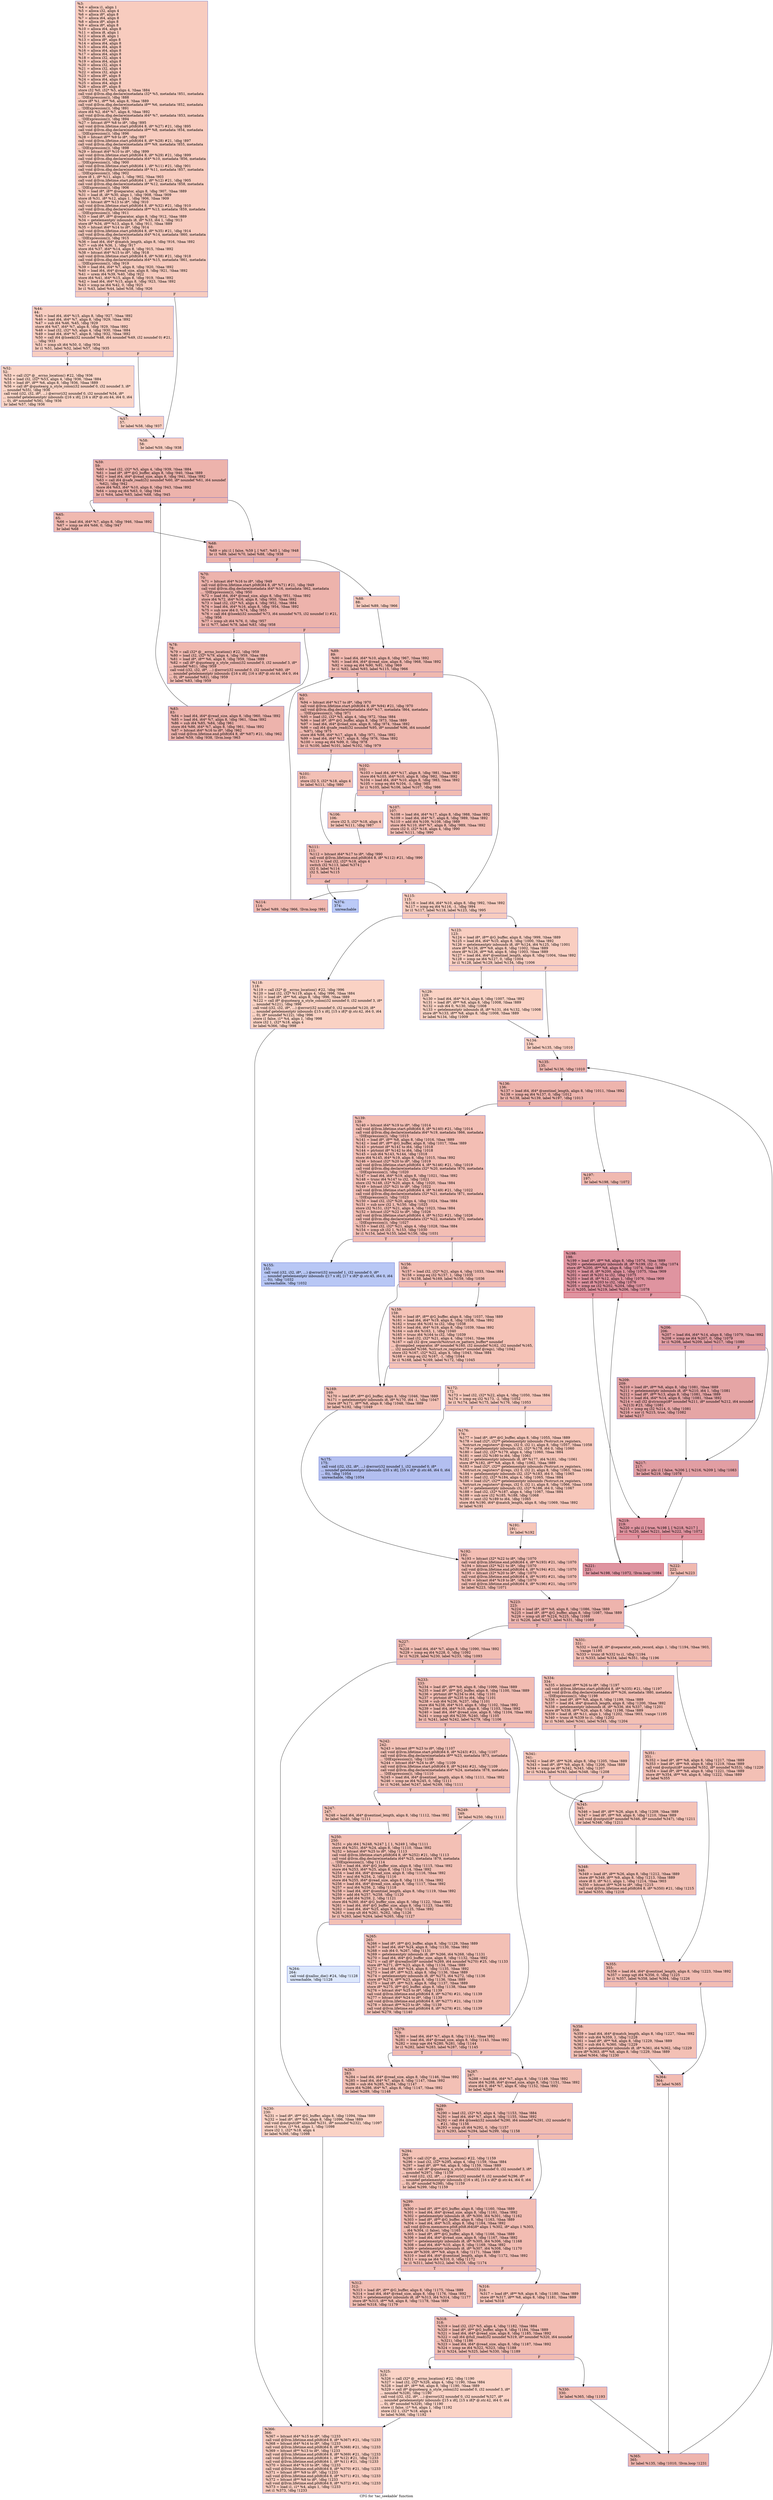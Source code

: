 digraph "CFG for 'tac_seekable' function" {
	label="CFG for 'tac_seekable' function";

	Node0x22d5330 [shape=record,color="#3d50c3ff", style=filled, fillcolor="#f08b6e70",label="{%3:\l  %4 = alloca i1, align 1\l  %5 = alloca i32, align 4\l  %6 = alloca i8*, align 8\l  %7 = alloca i64, align 8\l  %8 = alloca i8*, align 8\l  %9 = alloca i8*, align 8\l  %10 = alloca i64, align 8\l  %11 = alloca i8, align 1\l  %12 = alloca i8, align 1\l  %13 = alloca i8*, align 8\l  %14 = alloca i64, align 8\l  %15 = alloca i64, align 8\l  %16 = alloca i64, align 8\l  %17 = alloca i64, align 8\l  %18 = alloca i32, align 4\l  %19 = alloca i64, align 8\l  %20 = alloca i32, align 4\l  %21 = alloca i32, align 4\l  %22 = alloca i32, align 4\l  %23 = alloca i8*, align 8\l  %24 = alloca i64, align 8\l  %25 = alloca i64, align 8\l  %26 = alloca i8*, align 8\l  store i32 %0, i32* %5, align 4, !tbaa !884\l  call void @llvm.dbg.declare(metadata i32* %5, metadata !851, metadata\l... !DIExpression()), !dbg !888\l  store i8* %1, i8** %6, align 8, !tbaa !889\l  call void @llvm.dbg.declare(metadata i8** %6, metadata !852, metadata\l... !DIExpression()), !dbg !891\l  store i64 %2, i64* %7, align 8, !tbaa !892\l  call void @llvm.dbg.declare(metadata i64* %7, metadata !853, metadata\l... !DIExpression()), !dbg !894\l  %27 = bitcast i8** %8 to i8*, !dbg !895\l  call void @llvm.lifetime.start.p0i8(i64 8, i8* %27) #21, !dbg !895\l  call void @llvm.dbg.declare(metadata i8** %8, metadata !854, metadata\l... !DIExpression()), !dbg !896\l  %28 = bitcast i8** %9 to i8*, !dbg !897\l  call void @llvm.lifetime.start.p0i8(i64 8, i8* %28) #21, !dbg !897\l  call void @llvm.dbg.declare(metadata i8** %9, metadata !855, metadata\l... !DIExpression()), !dbg !898\l  %29 = bitcast i64* %10 to i8*, !dbg !899\l  call void @llvm.lifetime.start.p0i8(i64 8, i8* %29) #21, !dbg !899\l  call void @llvm.dbg.declare(metadata i64* %10, metadata !856, metadata\l... !DIExpression()), !dbg !900\l  call void @llvm.lifetime.start.p0i8(i64 1, i8* %11) #21, !dbg !901\l  call void @llvm.dbg.declare(metadata i8* %11, metadata !857, metadata\l... !DIExpression()), !dbg !902\l  store i8 1, i8* %11, align 1, !dbg !902, !tbaa !903\l  call void @llvm.lifetime.start.p0i8(i64 1, i8* %12) #21, !dbg !905\l  call void @llvm.dbg.declare(metadata i8* %12, metadata !858, metadata\l... !DIExpression()), !dbg !906\l  %30 = load i8*, i8** @separator, align 8, !dbg !907, !tbaa !889\l  %31 = load i8, i8* %30, align 1, !dbg !908, !tbaa !909\l  store i8 %31, i8* %12, align 1, !dbg !906, !tbaa !909\l  %32 = bitcast i8** %13 to i8*, !dbg !910\l  call void @llvm.lifetime.start.p0i8(i64 8, i8* %32) #21, !dbg !910\l  call void @llvm.dbg.declare(metadata i8** %13, metadata !859, metadata\l... !DIExpression()), !dbg !911\l  %33 = load i8*, i8** @separator, align 8, !dbg !912, !tbaa !889\l  %34 = getelementptr inbounds i8, i8* %33, i64 1, !dbg !913\l  store i8* %34, i8** %13, align 8, !dbg !911, !tbaa !889\l  %35 = bitcast i64* %14 to i8*, !dbg !914\l  call void @llvm.lifetime.start.p0i8(i64 8, i8* %35) #21, !dbg !914\l  call void @llvm.dbg.declare(metadata i64* %14, metadata !860, metadata\l... !DIExpression()), !dbg !915\l  %36 = load i64, i64* @match_length, align 8, !dbg !916, !tbaa !892\l  %37 = sub i64 %36, 1, !dbg !917\l  store i64 %37, i64* %14, align 8, !dbg !915, !tbaa !892\l  %38 = bitcast i64* %15 to i8*, !dbg !918\l  call void @llvm.lifetime.start.p0i8(i64 8, i8* %38) #21, !dbg !918\l  call void @llvm.dbg.declare(metadata i64* %15, metadata !861, metadata\l... !DIExpression()), !dbg !919\l  %39 = load i64, i64* %7, align 8, !dbg !920, !tbaa !892\l  %40 = load i64, i64* @read_size, align 8, !dbg !921, !tbaa !892\l  %41 = urem i64 %39, %40, !dbg !922\l  store i64 %41, i64* %15, align 8, !dbg !919, !tbaa !892\l  %42 = load i64, i64* %15, align 8, !dbg !923, !tbaa !892\l  %43 = icmp ne i64 %42, 0, !dbg !925\l  br i1 %43, label %44, label %58, !dbg !926\l|{<s0>T|<s1>F}}"];
	Node0x22d5330:s0 -> Node0x22d8160;
	Node0x22d5330:s1 -> Node0x22d8250;
	Node0x22d8160 [shape=record,color="#3d50c3ff", style=filled, fillcolor="#f2907270",label="{%44:\l44:                                               \l  %45 = load i64, i64* %15, align 8, !dbg !927, !tbaa !892\l  %46 = load i64, i64* %7, align 8, !dbg !929, !tbaa !892\l  %47 = sub i64 %46, %45, !dbg !929\l  store i64 %47, i64* %7, align 8, !dbg !929, !tbaa !892\l  %48 = load i32, i32* %5, align 4, !dbg !930, !tbaa !884\l  %49 = load i64, i64* %7, align 8, !dbg !932, !tbaa !892\l  %50 = call i64 @lseek(i32 noundef %48, i64 noundef %49, i32 noundef 0) #21,\l... !dbg !933\l  %51 = icmp slt i64 %50, 0, !dbg !934\l  br i1 %51, label %52, label %57, !dbg !935\l|{<s0>T|<s1>F}}"];
	Node0x22d8160:s0 -> Node0x22d81b0;
	Node0x22d8160:s1 -> Node0x22d8200;
	Node0x22d81b0 [shape=record,color="#3d50c3ff", style=filled, fillcolor="#f5a08170",label="{%52:\l52:                                               \l  %53 = call i32* @__errno_location() #22, !dbg !936\l  %54 = load i32, i32* %53, align 4, !dbg !936, !tbaa !884\l  %55 = load i8*, i8** %6, align 8, !dbg !936, !tbaa !889\l  %56 = call i8* @quotearg_n_style_colon(i32 noundef 0, i32 noundef 3, i8*\l... noundef %55), !dbg !936\l  call void (i32, i32, i8*, ...) @error(i32 noundef 0, i32 noundef %54, i8*\l... noundef getelementptr inbounds ([16 x i8], [16 x i8]* @.str.44, i64 0, i64\l... 0), i8* noundef %56), !dbg !936\l  br label %57, !dbg !936\l}"];
	Node0x22d81b0 -> Node0x22d8200;
	Node0x22d8200 [shape=record,color="#3d50c3ff", style=filled, fillcolor="#f2907270",label="{%57:\l57:                                               \l  br label %58, !dbg !937\l}"];
	Node0x22d8200 -> Node0x22d8250;
	Node0x22d8250 [shape=record,color="#3d50c3ff", style=filled, fillcolor="#f08b6e70",label="{%58:\l58:                                               \l  br label %59, !dbg !938\l}"];
	Node0x22d8250 -> Node0x22d82a0;
	Node0x22d82a0 [shape=record,color="#3d50c3ff", style=filled, fillcolor="#d6524470",label="{%59:\l59:                                               \l  %60 = load i32, i32* %5, align 4, !dbg !939, !tbaa !884\l  %61 = load i8*, i8** @G_buffer, align 8, !dbg !940, !tbaa !889\l  %62 = load i64, i64* @read_size, align 8, !dbg !941, !tbaa !892\l  %63 = call i64 @safe_read(i32 noundef %60, i8* noundef %61, i64 noundef\l... %62), !dbg !942\l  store i64 %63, i64* %10, align 8, !dbg !943, !tbaa !892\l  %64 = icmp eq i64 %63, 0, !dbg !944\l  br i1 %64, label %65, label %68, !dbg !945\l|{<s0>T|<s1>F}}"];
	Node0x22d82a0:s0 -> Node0x22d82f0;
	Node0x22d82a0:s1 -> Node0x22d8340;
	Node0x22d82f0 [shape=record,color="#3d50c3ff", style=filled, fillcolor="#de614d70",label="{%65:\l65:                                               \l  %66 = load i64, i64* %7, align 8, !dbg !946, !tbaa !892\l  %67 = icmp ne i64 %66, 0, !dbg !947\l  br label %68\l}"];
	Node0x22d82f0 -> Node0x22d8340;
	Node0x22d8340 [shape=record,color="#3d50c3ff", style=filled, fillcolor="#d6524470",label="{%68:\l68:                                               \l  %69 = phi i1 [ false, %59 ], [ %67, %65 ], !dbg !948\l  br i1 %69, label %70, label %88, !dbg !938\l|{<s0>T|<s1>F}}"];
	Node0x22d8340:s0 -> Node0x22d8390;
	Node0x22d8340:s1 -> Node0x22d8480;
	Node0x22d8390 [shape=record,color="#3d50c3ff", style=filled, fillcolor="#d6524470",label="{%70:\l70:                                               \l  %71 = bitcast i64* %16 to i8*, !dbg !949\l  call void @llvm.lifetime.start.p0i8(i64 8, i8* %71) #21, !dbg !949\l  call void @llvm.dbg.declare(metadata i64* %16, metadata !862, metadata\l... !DIExpression()), !dbg !950\l  %72 = load i64, i64* @read_size, align 8, !dbg !951, !tbaa !892\l  store i64 %72, i64* %16, align 8, !dbg !950, !tbaa !892\l  %73 = load i32, i32* %5, align 4, !dbg !952, !tbaa !884\l  %74 = load i64, i64* %16, align 8, !dbg !954, !tbaa !892\l  %75 = sub nsw i64 0, %74, !dbg !955\l  %76 = call i64 @lseek(i32 noundef %73, i64 noundef %75, i32 noundef 1) #21,\l... !dbg !956\l  %77 = icmp slt i64 %76, 0, !dbg !957\l  br i1 %77, label %78, label %83, !dbg !958\l|{<s0>T|<s1>F}}"];
	Node0x22d8390:s0 -> Node0x22d83e0;
	Node0x22d8390:s1 -> Node0x22d8430;
	Node0x22d83e0 [shape=record,color="#3d50c3ff", style=filled, fillcolor="#de614d70",label="{%78:\l78:                                               \l  %79 = call i32* @__errno_location() #22, !dbg !959\l  %80 = load i32, i32* %79, align 4, !dbg !959, !tbaa !884\l  %81 = load i8*, i8** %6, align 8, !dbg !959, !tbaa !889\l  %82 = call i8* @quotearg_n_style_colon(i32 noundef 0, i32 noundef 3, i8*\l... noundef %81), !dbg !959\l  call void (i32, i32, i8*, ...) @error(i32 noundef 0, i32 noundef %80, i8*\l... noundef getelementptr inbounds ([16 x i8], [16 x i8]* @.str.44, i64 0, i64\l... 0), i8* noundef %82), !dbg !959\l  br label %83, !dbg !959\l}"];
	Node0x22d83e0 -> Node0x22d8430;
	Node0x22d8430 [shape=record,color="#3d50c3ff", style=filled, fillcolor="#d6524470",label="{%83:\l83:                                               \l  %84 = load i64, i64* @read_size, align 8, !dbg !960, !tbaa !892\l  %85 = load i64, i64* %7, align 8, !dbg !961, !tbaa !892\l  %86 = sub i64 %85, %84, !dbg !961\l  store i64 %86, i64* %7, align 8, !dbg !961, !tbaa !892\l  %87 = bitcast i64* %16 to i8*, !dbg !962\l  call void @llvm.lifetime.end.p0i8(i64 8, i8* %87) #21, !dbg !962\l  br label %59, !dbg !938, !llvm.loop !963\l}"];
	Node0x22d8430 -> Node0x22d82a0;
	Node0x22d8480 [shape=record,color="#3d50c3ff", style=filled, fillcolor="#f08b6e70",label="{%88:\l88:                                               \l  br label %89, !dbg !966\l}"];
	Node0x22d8480 -> Node0x22d84d0;
	Node0x22d84d0 [shape=record,color="#3d50c3ff", style=filled, fillcolor="#dc5d4a70",label="{%89:\l89:                                               \l  %90 = load i64, i64* %10, align 8, !dbg !967, !tbaa !892\l  %91 = load i64, i64* @read_size, align 8, !dbg !968, !tbaa !892\l  %92 = icmp eq i64 %90, %91, !dbg !969\l  br i1 %92, label %93, label %115, !dbg !966\l|{<s0>T|<s1>F}}"];
	Node0x22d84d0:s0 -> Node0x22d8520;
	Node0x22d84d0:s1 -> Node0x22d8750;
	Node0x22d8520 [shape=record,color="#3d50c3ff", style=filled, fillcolor="#dc5d4a70",label="{%93:\l93:                                               \l  %94 = bitcast i64* %17 to i8*, !dbg !970\l  call void @llvm.lifetime.start.p0i8(i64 8, i8* %94) #21, !dbg !970\l  call void @llvm.dbg.declare(metadata i64* %17, metadata !864, metadata\l... !DIExpression()), !dbg !971\l  %95 = load i32, i32* %5, align 4, !dbg !972, !tbaa !884\l  %96 = load i8*, i8** @G_buffer, align 8, !dbg !973, !tbaa !889\l  %97 = load i64, i64* @read_size, align 8, !dbg !974, !tbaa !892\l  %98 = call i64 @safe_read(i32 noundef %95, i8* noundef %96, i64 noundef\l... %97), !dbg !975\l  store i64 %98, i64* %17, align 8, !dbg !971, !tbaa !892\l  %99 = load i64, i64* %17, align 8, !dbg !976, !tbaa !892\l  %100 = icmp eq i64 %99, 0, !dbg !978\l  br i1 %100, label %101, label %102, !dbg !979\l|{<s0>T|<s1>F}}"];
	Node0x22d8520:s0 -> Node0x22d8570;
	Node0x22d8520:s1 -> Node0x22d85c0;
	Node0x22d8570 [shape=record,color="#3d50c3ff", style=filled, fillcolor="#e5705870",label="{%101:\l101:                                              \l  store i32 5, i32* %18, align 4\l  br label %111, !dbg !980\l}"];
	Node0x22d8570 -> Node0x22d86b0;
	Node0x22d85c0 [shape=record,color="#3d50c3ff", style=filled, fillcolor="#e1675170",label="{%102:\l102:                                              \l  %103 = load i64, i64* %17, align 8, !dbg !981, !tbaa !892\l  store i64 %103, i64* %10, align 8, !dbg !982, !tbaa !892\l  %104 = load i64, i64* %10, align 8, !dbg !983, !tbaa !892\l  %105 = icmp eq i64 %104, -1, !dbg !985\l  br i1 %105, label %106, label %107, !dbg !986\l|{<s0>T|<s1>F}}"];
	Node0x22d85c0:s0 -> Node0x22d8610;
	Node0x22d85c0:s1 -> Node0x22d8660;
	Node0x22d8610 [shape=record,color="#3d50c3ff", style=filled, fillcolor="#e8765c70",label="{%106:\l106:                                              \l  store i32 5, i32* %18, align 4\l  br label %111, !dbg !987\l}"];
	Node0x22d8610 -> Node0x22d86b0;
	Node0x22d8660 [shape=record,color="#3d50c3ff", style=filled, fillcolor="#e36c5570",label="{%107:\l107:                                              \l  %108 = load i64, i64* %17, align 8, !dbg !988, !tbaa !892\l  %109 = load i64, i64* %7, align 8, !dbg !989, !tbaa !892\l  %110 = add i64 %109, %108, !dbg !989\l  store i64 %110, i64* %7, align 8, !dbg !989, !tbaa !892\l  store i32 0, i32* %18, align 4, !dbg !990\l  br label %111, !dbg !990\l}"];
	Node0x22d8660 -> Node0x22d86b0;
	Node0x22d86b0 [shape=record,color="#3d50c3ff", style=filled, fillcolor="#dc5d4a70",label="{%111:\l111:                                              \l  %112 = bitcast i64* %17 to i8*, !dbg !990\l  call void @llvm.lifetime.end.p0i8(i64 8, i8* %112) #21, !dbg !990\l  %113 = load i32, i32* %18, align 4\l  switch i32 %113, label %374 [\l    i32 0, label %114\l    i32 5, label %115\l  ]\l|{<s0>def|<s1>0|<s2>5}}"];
	Node0x22d86b0:s0 -> Node0x22d9920;
	Node0x22d86b0:s1 -> Node0x22d8700;
	Node0x22d86b0:s2 -> Node0x22d8750;
	Node0x22d8700 [shape=record,color="#3d50c3ff", style=filled, fillcolor="#dc5d4a70",label="{%114:\l114:                                              \l  br label %89, !dbg !966, !llvm.loop !991\l}"];
	Node0x22d8700 -> Node0x22d84d0;
	Node0x22d8750 [shape=record,color="#3d50c3ff", style=filled, fillcolor="#f08b6e70",label="{%115:\l115:                                              \l  %116 = load i64, i64* %10, align 8, !dbg !992, !tbaa !892\l  %117 = icmp eq i64 %116, -1, !dbg !994\l  br i1 %117, label %118, label %123, !dbg !995\l|{<s0>T|<s1>F}}"];
	Node0x22d8750:s0 -> Node0x22d87a0;
	Node0x22d8750:s1 -> Node0x22d87f0;
	Node0x22d87a0 [shape=record,color="#3d50c3ff", style=filled, fillcolor="#f4987a70",label="{%118:\l118:                                              \l  %119 = call i32* @__errno_location() #22, !dbg !996\l  %120 = load i32, i32* %119, align 4, !dbg !996, !tbaa !884\l  %121 = load i8*, i8** %6, align 8, !dbg !996, !tbaa !889\l  %122 = call i8* @quotearg_n_style_colon(i32 noundef 0, i32 noundef 3, i8*\l... noundef %121), !dbg !996\l  call void (i32, i32, i8*, ...) @error(i32 noundef 0, i32 noundef %120, i8*\l... noundef getelementptr inbounds ([15 x i8], [15 x i8]* @.str.42, i64 0, i64\l... 0), i8* noundef %122), !dbg !996\l  store i1 false, i1* %4, align 1, !dbg !998\l  store i32 1, i32* %18, align 4\l  br label %366, !dbg !998\l}"];
	Node0x22d87a0 -> Node0x22d98d0;
	Node0x22d87f0 [shape=record,color="#3d50c3ff", style=filled, fillcolor="#f2907270",label="{%123:\l123:                                              \l  %124 = load i8*, i8** @G_buffer, align 8, !dbg !999, !tbaa !889\l  %125 = load i64, i64* %10, align 8, !dbg !1000, !tbaa !892\l  %126 = getelementptr inbounds i8, i8* %124, i64 %125, !dbg !1001\l  store i8* %126, i8** %9, align 8, !dbg !1002, !tbaa !889\l  store i8* %126, i8** %8, align 8, !dbg !1003, !tbaa !889\l  %127 = load i64, i64* @sentinel_length, align 8, !dbg !1004, !tbaa !892\l  %128 = icmp ne i64 %127, 0, !dbg !1004\l  br i1 %128, label %129, label %134, !dbg !1006\l|{<s0>T|<s1>F}}"];
	Node0x22d87f0:s0 -> Node0x22d8840;
	Node0x22d87f0:s1 -> Node0x22d8890;
	Node0x22d8840 [shape=record,color="#3d50c3ff", style=filled, fillcolor="#f4987a70",label="{%129:\l129:                                              \l  %130 = load i64, i64* %14, align 8, !dbg !1007, !tbaa !892\l  %131 = load i8*, i8** %8, align 8, !dbg !1008, !tbaa !889\l  %132 = sub i64 0, %130, !dbg !1008\l  %133 = getelementptr inbounds i8, i8* %131, i64 %132, !dbg !1008\l  store i8* %133, i8** %8, align 8, !dbg !1008, !tbaa !889\l  br label %134, !dbg !1009\l}"];
	Node0x22d8840 -> Node0x22d8890;
	Node0x22d8890 [shape=record,color="#3d50c3ff", style=filled, fillcolor="#f2907270",label="{%134:\l134:                                              \l  br label %135, !dbg !1010\l}"];
	Node0x22d8890 -> Node0x22d88e0;
	Node0x22d88e0 [shape=record,color="#3d50c3ff", style=filled, fillcolor="#d8564670",label="{%135:\l135:                                              \l  br label %136, !dbg !1010\l}"];
	Node0x22d88e0 -> Node0x22d8930;
	Node0x22d8930 [shape=record,color="#3d50c3ff", style=filled, fillcolor="#d8564670",label="{%136:\l136:                                              \l  %137 = load i64, i64* @sentinel_length, align 8, !dbg !1011, !tbaa !892\l  %138 = icmp eq i64 %137, 0, !dbg !1012\l  br i1 %138, label %139, label %197, !dbg !1013\l|{<s0>T|<s1>F}}"];
	Node0x22d8930:s0 -> Node0x22d8980;
	Node0x22d8930:s1 -> Node0x22d8ca0;
	Node0x22d8980 [shape=record,color="#3d50c3ff", style=filled, fillcolor="#e36c5570",label="{%139:\l139:                                              \l  %140 = bitcast i64* %19 to i8*, !dbg !1014\l  call void @llvm.lifetime.start.p0i8(i64 8, i8* %140) #21, !dbg !1014\l  call void @llvm.dbg.declare(metadata i64* %19, metadata !866, metadata\l... !DIExpression()), !dbg !1015\l  %141 = load i8*, i8** %8, align 8, !dbg !1016, !tbaa !889\l  %142 = load i8*, i8** @G_buffer, align 8, !dbg !1017, !tbaa !889\l  %143 = ptrtoint i8* %141 to i64, !dbg !1018\l  %144 = ptrtoint i8* %142 to i64, !dbg !1018\l  %145 = sub i64 %143, %144, !dbg !1018\l  store i64 %145, i64* %19, align 8, !dbg !1015, !tbaa !892\l  %146 = bitcast i32* %20 to i8*, !dbg !1019\l  call void @llvm.lifetime.start.p0i8(i64 4, i8* %146) #21, !dbg !1019\l  call void @llvm.dbg.declare(metadata i32* %20, metadata !870, metadata\l... !DIExpression()), !dbg !1020\l  %147 = load i64, i64* %19, align 8, !dbg !1021, !tbaa !892\l  %148 = trunc i64 %147 to i32, !dbg !1021\l  store i32 %148, i32* %20, align 4, !dbg !1020, !tbaa !884\l  %149 = bitcast i32* %21 to i8*, !dbg !1022\l  call void @llvm.lifetime.start.p0i8(i64 4, i8* %149) #21, !dbg !1022\l  call void @llvm.dbg.declare(metadata i32* %21, metadata !871, metadata\l... !DIExpression()), !dbg !1023\l  %150 = load i32, i32* %20, align 4, !dbg !1024, !tbaa !884\l  %151 = sub nsw i32 1, %150, !dbg !1025\l  store i32 %151, i32* %21, align 4, !dbg !1023, !tbaa !884\l  %152 = bitcast i32* %22 to i8*, !dbg !1026\l  call void @llvm.lifetime.start.p0i8(i64 4, i8* %152) #21, !dbg !1026\l  call void @llvm.dbg.declare(metadata i32* %22, metadata !872, metadata\l... !DIExpression()), !dbg !1027\l  %153 = load i32, i32* %21, align 4, !dbg !1028, !tbaa !884\l  %154 = icmp slt i32 1, %153, !dbg !1030\l  br i1 %154, label %155, label %156, !dbg !1031\l|{<s0>T|<s1>F}}"];
	Node0x22d8980:s0 -> Node0x22d89d0;
	Node0x22d8980:s1 -> Node0x22d8a20;
	Node0x22d89d0 [shape=record,color="#3d50c3ff", style=filled, fillcolor="#5f7fe870",label="{%155:\l155:                                              \l  call void (i32, i32, i8*, ...) @error(i32 noundef 1, i32 noundef 0, i8*\l... noundef getelementptr inbounds ([17 x i8], [17 x i8]* @.str.45, i64 0, i64\l... 0)), !dbg !1032\l  unreachable, !dbg !1032\l}"];
	Node0x22d8a20 [shape=record,color="#3d50c3ff", style=filled, fillcolor="#e36c5570",label="{%156:\l156:                                              \l  %157 = load i32, i32* %21, align 4, !dbg !1033, !tbaa !884\l  %158 = icmp eq i32 %157, 1, !dbg !1035\l  br i1 %158, label %169, label %159, !dbg !1036\l|{<s0>T|<s1>F}}"];
	Node0x22d8a20:s0 -> Node0x22d8ac0;
	Node0x22d8a20:s1 -> Node0x22d8a70;
	Node0x22d8a70 [shape=record,color="#3d50c3ff", style=filled, fillcolor="#e8765c70",label="{%159:\l159:                                              \l  %160 = load i8*, i8** @G_buffer, align 8, !dbg !1037, !tbaa !889\l  %161 = load i64, i64* %19, align 8, !dbg !1038, !tbaa !892\l  %162 = trunc i64 %161 to i32, !dbg !1038\l  %163 = load i64, i64* %19, align 8, !dbg !1039, !tbaa !892\l  %164 = sub i64 %163, 1, !dbg !1040\l  %165 = trunc i64 %164 to i32, !dbg !1039\l  %166 = load i32, i32* %21, align 4, !dbg !1041, !tbaa !884\l  %167 = call i32 @re_search(%struct.re_pattern_buffer* noundef\l... @compiled_separator, i8* noundef %160, i32 noundef %162, i32 noundef %165,\l... i32 noundef %166, %struct.re_registers* noundef @regs), !dbg !1042\l  store i32 %167, i32* %22, align 4, !dbg !1043, !tbaa !884\l  %168 = icmp eq i32 %167, -1, !dbg !1044\l  br i1 %168, label %169, label %172, !dbg !1045\l|{<s0>T|<s1>F}}"];
	Node0x22d8a70:s0 -> Node0x22d8ac0;
	Node0x22d8a70:s1 -> Node0x22d8b10;
	Node0x22d8ac0 [shape=record,color="#3d50c3ff", style=filled, fillcolor="#e5705870",label="{%169:\l169:                                              \l  %170 = load i8*, i8** @G_buffer, align 8, !dbg !1046, !tbaa !889\l  %171 = getelementptr inbounds i8, i8* %170, i64 -1, !dbg !1047\l  store i8* %171, i8** %8, align 8, !dbg !1048, !tbaa !889\l  br label %192, !dbg !1049\l}"];
	Node0x22d8ac0 -> Node0x22d8c50;
	Node0x22d8b10 [shape=record,color="#3d50c3ff", style=filled, fillcolor="#ec7f6370",label="{%172:\l172:                                              \l  %173 = load i32, i32* %22, align 4, !dbg !1050, !tbaa !884\l  %174 = icmp eq i32 %173, -2, !dbg !1052\l  br i1 %174, label %175, label %176, !dbg !1053\l|{<s0>T|<s1>F}}"];
	Node0x22d8b10:s0 -> Node0x22d8b60;
	Node0x22d8b10:s1 -> Node0x22d8bb0;
	Node0x22d8b60 [shape=record,color="#3d50c3ff", style=filled, fillcolor="#536edd70",label="{%175:\l175:                                              \l  call void (i32, i32, i8*, ...) @error(i32 noundef 1, i32 noundef 0, i8*\l... noundef getelementptr inbounds ([35 x i8], [35 x i8]* @.str.46, i64 0, i64\l... 0)), !dbg !1054\l  unreachable, !dbg !1054\l}"];
	Node0x22d8bb0 [shape=record,color="#3d50c3ff", style=filled, fillcolor="#ec7f6370",label="{%176:\l176:                                              \l  %177 = load i8*, i8** @G_buffer, align 8, !dbg !1055, !tbaa !889\l  %178 = load i32*, i32** getelementptr inbounds (%struct.re_registers,\l... %struct.re_registers* @regs, i32 0, i32 1), align 8, !dbg !1057, !tbaa !1058\l  %179 = getelementptr inbounds i32, i32* %178, i64 0, !dbg !1060\l  %180 = load i32, i32* %179, align 4, !dbg !1060, !tbaa !884\l  %181 = sext i32 %180 to i64, !dbg !1061\l  %182 = getelementptr inbounds i8, i8* %177, i64 %181, !dbg !1061\l  store i8* %182, i8** %8, align 8, !dbg !1062, !tbaa !889\l  %183 = load i32*, i32** getelementptr inbounds (%struct.re_registers,\l... %struct.re_registers* @regs, i32 0, i32 2), align 8, !dbg !1063, !tbaa !1064\l  %184 = getelementptr inbounds i32, i32* %183, i64 0, !dbg !1065\l  %185 = load i32, i32* %184, align 4, !dbg !1065, !tbaa !884\l  %186 = load i32*, i32** getelementptr inbounds (%struct.re_registers,\l... %struct.re_registers* @regs, i32 0, i32 1), align 8, !dbg !1066, !tbaa !1058\l  %187 = getelementptr inbounds i32, i32* %186, i64 0, !dbg !1067\l  %188 = load i32, i32* %187, align 4, !dbg !1067, !tbaa !884\l  %189 = sub nsw i32 %185, %188, !dbg !1068\l  %190 = sext i32 %189 to i64, !dbg !1065\l  store i64 %190, i64* @match_length, align 8, !dbg !1069, !tbaa !892\l  br label %191\l}"];
	Node0x22d8bb0 -> Node0x22d8c00;
	Node0x22d8c00 [shape=record,color="#3d50c3ff", style=filled, fillcolor="#ec7f6370",label="{%191:\l191:                                              \l  br label %192\l}"];
	Node0x22d8c00 -> Node0x22d8c50;
	Node0x22d8c50 [shape=record,color="#3d50c3ff", style=filled, fillcolor="#e36c5570",label="{%192:\l192:                                              \l  %193 = bitcast i32* %22 to i8*, !dbg !1070\l  call void @llvm.lifetime.end.p0i8(i64 4, i8* %193) #21, !dbg !1070\l  %194 = bitcast i32* %21 to i8*, !dbg !1070\l  call void @llvm.lifetime.end.p0i8(i64 4, i8* %194) #21, !dbg !1070\l  %195 = bitcast i32* %20 to i8*, !dbg !1070\l  call void @llvm.lifetime.end.p0i8(i64 4, i8* %195) #21, !dbg !1070\l  %196 = bitcast i64* %19 to i8*, !dbg !1070\l  call void @llvm.lifetime.end.p0i8(i64 8, i8* %196) #21, !dbg !1070\l  br label %223, !dbg !1071\l}"];
	Node0x22d8c50 -> Node0x22d8f20;
	Node0x22d8ca0 [shape=record,color="#3d50c3ff", style=filled, fillcolor="#de614d70",label="{%197:\l197:                                              \l  br label %198, !dbg !1072\l}"];
	Node0x22d8ca0 -> Node0x22d8cf0;
	Node0x22d8cf0 [shape=record,color="#b70d28ff", style=filled, fillcolor="#b70d2870",label="{%198:\l198:                                              \l  %199 = load i8*, i8** %8, align 8, !dbg !1074, !tbaa !889\l  %200 = getelementptr inbounds i8, i8* %199, i32 -1, !dbg !1074\l  store i8* %200, i8** %8, align 8, !dbg !1074, !tbaa !889\l  %201 = load i8, i8* %200, align 1, !dbg !1075, !tbaa !909\l  %202 = sext i8 %201 to i32, !dbg !1075\l  %203 = load i8, i8* %12, align 1, !dbg !1076, !tbaa !909\l  %204 = sext i8 %203 to i32, !dbg !1076\l  %205 = icmp ne i32 %202, %204, !dbg !1077\l  br i1 %205, label %219, label %206, !dbg !1078\l|{<s0>T|<s1>F}}"];
	Node0x22d8cf0:s0 -> Node0x22d8e30;
	Node0x22d8cf0:s1 -> Node0x22d8d40;
	Node0x22d8d40 [shape=record,color="#3d50c3ff", style=filled, fillcolor="#be242e70",label="{%206:\l206:                                              \l  %207 = load i64, i64* %14, align 8, !dbg !1079, !tbaa !892\l  %208 = icmp ne i64 %207, 0, !dbg !1079\l  br i1 %208, label %209, label %217, !dbg !1080\l|{<s0>T|<s1>F}}"];
	Node0x22d8d40:s0 -> Node0x22d8d90;
	Node0x22d8d40:s1 -> Node0x22d8de0;
	Node0x22d8d90 [shape=record,color="#3d50c3ff", style=filled, fillcolor="#c5333470",label="{%209:\l209:                                              \l  %210 = load i8*, i8** %8, align 8, !dbg !1081, !tbaa !889\l  %211 = getelementptr inbounds i8, i8* %210, i64 1, !dbg !1081\l  %212 = load i8*, i8** %13, align 8, !dbg !1081, !tbaa !889\l  %213 = load i64, i64* %14, align 8, !dbg !1081, !tbaa !892\l  %214 = call i32 @strncmp(i8* noundef %211, i8* noundef %212, i64 noundef\l... %213) #23, !dbg !1081\l  %215 = icmp eq i32 %214, 0, !dbg !1081\l  %216 = xor i1 %215, true, !dbg !1082\l  br label %217\l}"];
	Node0x22d8d90 -> Node0x22d8de0;
	Node0x22d8de0 [shape=record,color="#3d50c3ff", style=filled, fillcolor="#be242e70",label="{%217:\l217:                                              \l  %218 = phi i1 [ false, %206 ], [ %216, %209 ], !dbg !1083\l  br label %219, !dbg !1078\l}"];
	Node0x22d8de0 -> Node0x22d8e30;
	Node0x22d8e30 [shape=record,color="#b70d28ff", style=filled, fillcolor="#b70d2870",label="{%219:\l219:                                              \l  %220 = phi i1 [ true, %198 ], [ %218, %217 ]\l  br i1 %220, label %221, label %222, !dbg !1072\l|{<s0>T|<s1>F}}"];
	Node0x22d8e30:s0 -> Node0x22d8e80;
	Node0x22d8e30:s1 -> Node0x22d8ed0;
	Node0x22d8e80 [shape=record,color="#b70d28ff", style=filled, fillcolor="#b70d2870",label="{%221:\l221:                                              \l  br label %198, !dbg !1072, !llvm.loop !1084\l}"];
	Node0x22d8e80 -> Node0x22d8cf0;
	Node0x22d8ed0 [shape=record,color="#3d50c3ff", style=filled, fillcolor="#de614d70",label="{%222:\l222:                                              \l  br label %223\l}"];
	Node0x22d8ed0 -> Node0x22d8f20;
	Node0x22d8f20 [shape=record,color="#3d50c3ff", style=filled, fillcolor="#d8564670",label="{%223:\l223:                                              \l  %224 = load i8*, i8** %8, align 8, !dbg !1086, !tbaa !889\l  %225 = load i8*, i8** @G_buffer, align 8, !dbg !1087, !tbaa !889\l  %226 = icmp ult i8* %224, %225, !dbg !1088\l  br i1 %226, label %227, label %331, !dbg !1089\l|{<s0>T|<s1>F}}"];
	Node0x22d8f20:s0 -> Node0x22d8f70;
	Node0x22d8f20:s1 -> Node0x22d95b0;
	Node0x22d8f70 [shape=record,color="#3d50c3ff", style=filled, fillcolor="#e1675170",label="{%227:\l227:                                              \l  %228 = load i64, i64* %7, align 8, !dbg !1090, !tbaa !892\l  %229 = icmp eq i64 %228, 0, !dbg !1092\l  br i1 %229, label %230, label %233, !dbg !1093\l|{<s0>T|<s1>F}}"];
	Node0x22d8f70:s0 -> Node0x22d8fc0;
	Node0x22d8f70:s1 -> Node0x22d9010;
	Node0x22d8fc0 [shape=record,color="#3d50c3ff", style=filled, fillcolor="#f59c7d70",label="{%230:\l230:                                              \l  %231 = load i8*, i8** @G_buffer, align 8, !dbg !1094, !tbaa !889\l  %232 = load i8*, i8** %9, align 8, !dbg !1096, !tbaa !889\l  call void @output(i8* noundef %231, i8* noundef %232), !dbg !1097\l  store i1 true, i1* %4, align 1, !dbg !1098\l  store i32 1, i32* %18, align 4\l  br label %366, !dbg !1098\l}"];
	Node0x22d8fc0 -> Node0x22d98d0;
	Node0x22d9010 [shape=record,color="#3d50c3ff", style=filled, fillcolor="#e1675170",label="{%233:\l233:                                              \l  %234 = load i8*, i8** %9, align 8, !dbg !1099, !tbaa !889\l  %235 = load i8*, i8** @G_buffer, align 8, !dbg !1100, !tbaa !889\l  %236 = ptrtoint i8* %234 to i64, !dbg !1101\l  %237 = ptrtoint i8* %235 to i64, !dbg !1101\l  %238 = sub i64 %236, %237, !dbg !1101\l  store i64 %238, i64* %10, align 8, !dbg !1102, !tbaa !892\l  %239 = load i64, i64* %10, align 8, !dbg !1103, !tbaa !892\l  %240 = load i64, i64* @read_size, align 8, !dbg !1104, !tbaa !892\l  %241 = icmp ugt i64 %239, %240, !dbg !1105\l  br i1 %241, label %242, label %279, !dbg !1106\l|{<s0>T|<s1>F}}"];
	Node0x22d9010:s0 -> Node0x22d9060;
	Node0x22d9010:s1 -> Node0x22d9240;
	Node0x22d9060 [shape=record,color="#3d50c3ff", style=filled, fillcolor="#e5705870",label="{%242:\l242:                                              \l  %243 = bitcast i8** %23 to i8*, !dbg !1107\l  call void @llvm.lifetime.start.p0i8(i64 8, i8* %243) #21, !dbg !1107\l  call void @llvm.dbg.declare(metadata i8** %23, metadata !873, metadata\l... !DIExpression()), !dbg !1108\l  %244 = bitcast i64* %24 to i8*, !dbg !1109\l  call void @llvm.lifetime.start.p0i8(i64 8, i8* %244) #21, !dbg !1109\l  call void @llvm.dbg.declare(metadata i64* %24, metadata !878, metadata\l... !DIExpression()), !dbg !1110\l  %245 = load i64, i64* @sentinel_length, align 8, !dbg !1111, !tbaa !892\l  %246 = icmp ne i64 %245, 0, !dbg !1111\l  br i1 %246, label %247, label %249, !dbg !1111\l|{<s0>T|<s1>F}}"];
	Node0x22d9060:s0 -> Node0x22d90b0;
	Node0x22d9060:s1 -> Node0x22d9100;
	Node0x22d90b0 [shape=record,color="#3d50c3ff", style=filled, fillcolor="#e97a5f70",label="{%247:\l247:                                              \l  %248 = load i64, i64* @sentinel_length, align 8, !dbg !1112, !tbaa !892\l  br label %250, !dbg !1111\l}"];
	Node0x22d90b0 -> Node0x22d9150;
	Node0x22d9100 [shape=record,color="#3d50c3ff", style=filled, fillcolor="#ed836670",label="{%249:\l249:                                              \l  br label %250, !dbg !1111\l}"];
	Node0x22d9100 -> Node0x22d9150;
	Node0x22d9150 [shape=record,color="#3d50c3ff", style=filled, fillcolor="#e5705870",label="{%250:\l250:                                              \l  %251 = phi i64 [ %248, %247 ], [ 1, %249 ], !dbg !1111\l  store i64 %251, i64* %24, align 8, !dbg !1110, !tbaa !892\l  %252 = bitcast i64* %25 to i8*, !dbg !1113\l  call void @llvm.lifetime.start.p0i8(i64 8, i8* %252) #21, !dbg !1113\l  call void @llvm.dbg.declare(metadata i64* %25, metadata !879, metadata\l... !DIExpression()), !dbg !1114\l  %253 = load i64, i64* @G_buffer_size, align 8, !dbg !1115, !tbaa !892\l  store i64 %253, i64* %25, align 8, !dbg !1114, !tbaa !892\l  %254 = load i64, i64* @read_size, align 8, !dbg !1116, !tbaa !892\l  %255 = mul i64 %254, 2, !dbg !1116\l  store i64 %255, i64* @read_size, align 8, !dbg !1116, !tbaa !892\l  %256 = load i64, i64* @read_size, align 8, !dbg !1117, !tbaa !892\l  %257 = mul i64 %256, 2, !dbg !1118\l  %258 = load i64, i64* @sentinel_length, align 8, !dbg !1119, !tbaa !892\l  %259 = add i64 %257, %258, !dbg !1120\l  %260 = add i64 %259, 2, !dbg !1121\l  store i64 %260, i64* @G_buffer_size, align 8, !dbg !1122, !tbaa !892\l  %261 = load i64, i64* @G_buffer_size, align 8, !dbg !1123, !tbaa !892\l  %262 = load i64, i64* %25, align 8, !dbg !1125, !tbaa !892\l  %263 = icmp ult i64 %261, %262, !dbg !1126\l  br i1 %263, label %264, label %265, !dbg !1127\l|{<s0>T|<s1>F}}"];
	Node0x22d9150:s0 -> Node0x22d91a0;
	Node0x22d9150:s1 -> Node0x22d91f0;
	Node0x22d91a0 [shape=record,color="#3d50c3ff", style=filled, fillcolor="#b5cdfa70",label="{%264:\l264:                                              \l  call void @xalloc_die() #24, !dbg !1128\l  unreachable, !dbg !1128\l}"];
	Node0x22d91f0 [shape=record,color="#3d50c3ff", style=filled, fillcolor="#e5705870",label="{%265:\l265:                                              \l  %266 = load i8*, i8** @G_buffer, align 8, !dbg !1129, !tbaa !889\l  %267 = load i64, i64* %24, align 8, !dbg !1130, !tbaa !892\l  %268 = sub i64 0, %267, !dbg !1131\l  %269 = getelementptr inbounds i8, i8* %266, i64 %268, !dbg !1131\l  %270 = load i64, i64* @G_buffer_size, align 8, !dbg !1132, !tbaa !892\l  %271 = call i8* @xrealloc(i8* noundef %269, i64 noundef %270) #25, !dbg !1133\l  store i8* %271, i8** %23, align 8, !dbg !1134, !tbaa !889\l  %272 = load i64, i64* %24, align 8, !dbg !1135, !tbaa !892\l  %273 = load i8*, i8** %23, align 8, !dbg !1136, !tbaa !889\l  %274 = getelementptr inbounds i8, i8* %273, i64 %272, !dbg !1136\l  store i8* %274, i8** %23, align 8, !dbg !1136, !tbaa !889\l  %275 = load i8*, i8** %23, align 8, !dbg !1137, !tbaa !889\l  store i8* %275, i8** @G_buffer, align 8, !dbg !1138, !tbaa !889\l  %276 = bitcast i64* %25 to i8*, !dbg !1139\l  call void @llvm.lifetime.end.p0i8(i64 8, i8* %276) #21, !dbg !1139\l  %277 = bitcast i64* %24 to i8*, !dbg !1139\l  call void @llvm.lifetime.end.p0i8(i64 8, i8* %277) #21, !dbg !1139\l  %278 = bitcast i8** %23 to i8*, !dbg !1139\l  call void @llvm.lifetime.end.p0i8(i64 8, i8* %278) #21, !dbg !1139\l  br label %279, !dbg !1140\l}"];
	Node0x22d91f0 -> Node0x22d9240;
	Node0x22d9240 [shape=record,color="#3d50c3ff", style=filled, fillcolor="#e1675170",label="{%279:\l279:                                              \l  %280 = load i64, i64* %7, align 8, !dbg !1141, !tbaa !892\l  %281 = load i64, i64* @read_size, align 8, !dbg !1143, !tbaa !892\l  %282 = icmp uge i64 %280, %281, !dbg !1144\l  br i1 %282, label %283, label %287, !dbg !1145\l|{<s0>T|<s1>F}}"];
	Node0x22d9240:s0 -> Node0x22d9290;
	Node0x22d9240:s1 -> Node0x22d92e0;
	Node0x22d9290 [shape=record,color="#3d50c3ff", style=filled, fillcolor="#e5705870",label="{%283:\l283:                                              \l  %284 = load i64, i64* @read_size, align 8, !dbg !1146, !tbaa !892\l  %285 = load i64, i64* %7, align 8, !dbg !1147, !tbaa !892\l  %286 = sub i64 %285, %284, !dbg !1147\l  store i64 %286, i64* %7, align 8, !dbg !1147, !tbaa !892\l  br label %289, !dbg !1148\l}"];
	Node0x22d9290 -> Node0x22d9330;
	Node0x22d92e0 [shape=record,color="#3d50c3ff", style=filled, fillcolor="#e5705870",label="{%287:\l287:                                              \l  %288 = load i64, i64* %7, align 8, !dbg !1149, !tbaa !892\l  store i64 %288, i64* @read_size, align 8, !dbg !1151, !tbaa !892\l  store i64 0, i64* %7, align 8, !dbg !1152, !tbaa !892\l  br label %289\l}"];
	Node0x22d92e0 -> Node0x22d9330;
	Node0x22d9330 [shape=record,color="#3d50c3ff", style=filled, fillcolor="#e1675170",label="{%289:\l289:                                              \l  %290 = load i32, i32* %5, align 4, !dbg !1153, !tbaa !884\l  %291 = load i64, i64* %7, align 8, !dbg !1155, !tbaa !892\l  %292 = call i64 @lseek(i32 noundef %290, i64 noundef %291, i32 noundef 0)\l... #21, !dbg !1156\l  %293 = icmp slt i64 %292, 0, !dbg !1157\l  br i1 %293, label %294, label %299, !dbg !1158\l|{<s0>T|<s1>F}}"];
	Node0x22d9330:s0 -> Node0x22d9380;
	Node0x22d9330:s1 -> Node0x22d93d0;
	Node0x22d9380 [shape=record,color="#3d50c3ff", style=filled, fillcolor="#e8765c70",label="{%294:\l294:                                              \l  %295 = call i32* @__errno_location() #22, !dbg !1159\l  %296 = load i32, i32* %295, align 4, !dbg !1159, !tbaa !884\l  %297 = load i8*, i8** %6, align 8, !dbg !1159, !tbaa !889\l  %298 = call i8* @quotearg_n_style_colon(i32 noundef 0, i32 noundef 3, i8*\l... noundef %297), !dbg !1159\l  call void (i32, i32, i8*, ...) @error(i32 noundef 0, i32 noundef %296, i8*\l... noundef getelementptr inbounds ([16 x i8], [16 x i8]* @.str.44, i64 0, i64\l... 0), i8* noundef %298), !dbg !1159\l  br label %299, !dbg !1159\l}"];
	Node0x22d9380 -> Node0x22d93d0;
	Node0x22d93d0 [shape=record,color="#3d50c3ff", style=filled, fillcolor="#e1675170",label="{%299:\l299:                                              \l  %300 = load i8*, i8** @G_buffer, align 8, !dbg !1160, !tbaa !889\l  %301 = load i64, i64* @read_size, align 8, !dbg !1161, !tbaa !892\l  %302 = getelementptr inbounds i8, i8* %300, i64 %301, !dbg !1162\l  %303 = load i8*, i8** @G_buffer, align 8, !dbg !1163, !tbaa !889\l  %304 = load i64, i64* %10, align 8, !dbg !1164, !tbaa !892\l  call void @llvm.memmove.p0i8.p0i8.i64(i8* align 1 %302, i8* align 1 %303,\l... i64 %304, i1 false), !dbg !1165\l  %305 = load i8*, i8** @G_buffer, align 8, !dbg !1166, !tbaa !889\l  %306 = load i64, i64* @read_size, align 8, !dbg !1167, !tbaa !892\l  %307 = getelementptr inbounds i8, i8* %305, i64 %306, !dbg !1168\l  %308 = load i64, i64* %10, align 8, !dbg !1169, !tbaa !892\l  %309 = getelementptr inbounds i8, i8* %307, i64 %308, !dbg !1170\l  store i8* %309, i8** %9, align 8, !dbg !1171, !tbaa !889\l  %310 = load i64, i64* @sentinel_length, align 8, !dbg !1172, !tbaa !892\l  %311 = icmp ne i64 %310, 0, !dbg !1172\l  br i1 %311, label %312, label %316, !dbg !1174\l|{<s0>T|<s1>F}}"];
	Node0x22d93d0:s0 -> Node0x22d9420;
	Node0x22d93d0:s1 -> Node0x22d9470;
	Node0x22d9420 [shape=record,color="#3d50c3ff", style=filled, fillcolor="#e36c5570",label="{%312:\l312:                                              \l  %313 = load i8*, i8** @G_buffer, align 8, !dbg !1175, !tbaa !889\l  %314 = load i64, i64* @read_size, align 8, !dbg !1176, !tbaa !892\l  %315 = getelementptr inbounds i8, i8* %313, i64 %314, !dbg !1177\l  store i8* %315, i8** %8, align 8, !dbg !1178, !tbaa !889\l  br label %318, !dbg !1179\l}"];
	Node0x22d9420 -> Node0x22d94c0;
	Node0x22d9470 [shape=record,color="#3d50c3ff", style=filled, fillcolor="#e8765c70",label="{%316:\l316:                                              \l  %317 = load i8*, i8** %9, align 8, !dbg !1180, !tbaa !889\l  store i8* %317, i8** %8, align 8, !dbg !1181, !tbaa !889\l  br label %318\l}"];
	Node0x22d9470 -> Node0x22d94c0;
	Node0x22d94c0 [shape=record,color="#3d50c3ff", style=filled, fillcolor="#e1675170",label="{%318:\l318:                                              \l  %319 = load i32, i32* %5, align 4, !dbg !1182, !tbaa !884\l  %320 = load i8*, i8** @G_buffer, align 8, !dbg !1184, !tbaa !889\l  %321 = load i64, i64* @read_size, align 8, !dbg !1185, !tbaa !892\l  %322 = call i64 @full_read(i32 noundef %319, i8* noundef %320, i64 noundef\l... %321), !dbg !1186\l  %323 = load i64, i64* @read_size, align 8, !dbg !1187, !tbaa !892\l  %324 = icmp ne i64 %322, %323, !dbg !1188\l  br i1 %324, label %325, label %330, !dbg !1189\l|{<s0>T|<s1>F}}"];
	Node0x22d94c0:s0 -> Node0x22d9510;
	Node0x22d94c0:s1 -> Node0x22d9560;
	Node0x22d9510 [shape=record,color="#3d50c3ff", style=filled, fillcolor="#f59c7d70",label="{%325:\l325:                                              \l  %326 = call i32* @__errno_location() #22, !dbg !1190\l  %327 = load i32, i32* %326, align 4, !dbg !1190, !tbaa !884\l  %328 = load i8*, i8** %6, align 8, !dbg !1190, !tbaa !889\l  %329 = call i8* @quotearg_n_style_colon(i32 noundef 0, i32 noundef 3, i8*\l... noundef %328), !dbg !1190\l  call void (i32, i32, i8*, ...) @error(i32 noundef 0, i32 noundef %327, i8*\l... noundef getelementptr inbounds ([15 x i8], [15 x i8]* @.str.42, i64 0, i64\l... 0), i8* noundef %329), !dbg !1190\l  store i1 false, i1* %4, align 1, !dbg !1192\l  store i32 1, i32* %18, align 4\l  br label %366, !dbg !1192\l}"];
	Node0x22d9510 -> Node0x22d98d0;
	Node0x22d9560 [shape=record,color="#3d50c3ff", style=filled, fillcolor="#e1675170",label="{%330:\l330:                                              \l  br label %365, !dbg !1193\l}"];
	Node0x22d9560 -> Node0x22d9880;
	Node0x22d95b0 [shape=record,color="#3d50c3ff", style=filled, fillcolor="#e1675170",label="{%331:\l331:                                              \l  %332 = load i8, i8* @separator_ends_record, align 1, !dbg !1194, !tbaa !903,\l... !range !1195\l  %333 = trunc i8 %332 to i1, !dbg !1194\l  br i1 %333, label %334, label %351, !dbg !1196\l|{<s0>T|<s1>F}}"];
	Node0x22d95b0:s0 -> Node0x22d9600;
	Node0x22d95b0:s1 -> Node0x22d9740;
	Node0x22d9600 [shape=record,color="#3d50c3ff", style=filled, fillcolor="#e5705870",label="{%334:\l334:                                              \l  %335 = bitcast i8** %26 to i8*, !dbg !1197\l  call void @llvm.lifetime.start.p0i8(i64 8, i8* %335) #21, !dbg !1197\l  call void @llvm.dbg.declare(metadata i8** %26, metadata !880, metadata\l... !DIExpression()), !dbg !1198\l  %336 = load i8*, i8** %8, align 8, !dbg !1199, !tbaa !889\l  %337 = load i64, i64* @match_length, align 8, !dbg !1200, !tbaa !892\l  %338 = getelementptr inbounds i8, i8* %336, i64 %337, !dbg !1201\l  store i8* %338, i8** %26, align 8, !dbg !1198, !tbaa !889\l  %339 = load i8, i8* %11, align 1, !dbg !1202, !tbaa !903, !range !1195\l  %340 = trunc i8 %339 to i1, !dbg !1202\l  br i1 %340, label %341, label %345, !dbg !1204\l|{<s0>T|<s1>F}}"];
	Node0x22d9600:s0 -> Node0x22d9650;
	Node0x22d9600:s1 -> Node0x22d96a0;
	Node0x22d9650 [shape=record,color="#3d50c3ff", style=filled, fillcolor="#ec7f6370",label="{%341:\l341:                                              \l  %342 = load i8*, i8** %26, align 8, !dbg !1205, !tbaa !889\l  %343 = load i8*, i8** %9, align 8, !dbg !1206, !tbaa !889\l  %344 = icmp ne i8* %342, %343, !dbg !1207\l  br i1 %344, label %345, label %348, !dbg !1208\l|{<s0>T|<s1>F}}"];
	Node0x22d9650:s0 -> Node0x22d96a0;
	Node0x22d9650:s1 -> Node0x22d96f0;
	Node0x22d96a0 [shape=record,color="#3d50c3ff", style=filled, fillcolor="#e8765c70",label="{%345:\l345:                                              \l  %346 = load i8*, i8** %26, align 8, !dbg !1209, !tbaa !889\l  %347 = load i8*, i8** %9, align 8, !dbg !1210, !tbaa !889\l  call void @output(i8* noundef %346, i8* noundef %347), !dbg !1211\l  br label %348, !dbg !1211\l}"];
	Node0x22d96a0 -> Node0x22d96f0;
	Node0x22d96f0 [shape=record,color="#3d50c3ff", style=filled, fillcolor="#e5705870",label="{%348:\l348:                                              \l  %349 = load i8*, i8** %26, align 8, !dbg !1212, !tbaa !889\l  store i8* %349, i8** %9, align 8, !dbg !1213, !tbaa !889\l  store i8 0, i8* %11, align 1, !dbg !1214, !tbaa !903\l  %350 = bitcast i8** %26 to i8*, !dbg !1215\l  call void @llvm.lifetime.end.p0i8(i64 8, i8* %350) #21, !dbg !1215\l  br label %355, !dbg !1216\l}"];
	Node0x22d96f0 -> Node0x22d9790;
	Node0x22d9740 [shape=record,color="#3d50c3ff", style=filled, fillcolor="#e5705870",label="{%351:\l351:                                              \l  %352 = load i8*, i8** %8, align 8, !dbg !1217, !tbaa !889\l  %353 = load i8*, i8** %9, align 8, !dbg !1219, !tbaa !889\l  call void @output(i8* noundef %352, i8* noundef %353), !dbg !1220\l  %354 = load i8*, i8** %8, align 8, !dbg !1221, !tbaa !889\l  store i8* %354, i8** %9, align 8, !dbg !1222, !tbaa !889\l  br label %355\l}"];
	Node0x22d9740 -> Node0x22d9790;
	Node0x22d9790 [shape=record,color="#3d50c3ff", style=filled, fillcolor="#e1675170",label="{%355:\l355:                                              \l  %356 = load i64, i64* @sentinel_length, align 8, !dbg !1223, !tbaa !892\l  %357 = icmp ugt i64 %356, 0, !dbg !1225\l  br i1 %357, label %358, label %364, !dbg !1226\l|{<s0>T|<s1>F}}"];
	Node0x22d9790:s0 -> Node0x22d97e0;
	Node0x22d9790:s1 -> Node0x22d9830;
	Node0x22d97e0 [shape=record,color="#3d50c3ff", style=filled, fillcolor="#e5705870",label="{%358:\l358:                                              \l  %359 = load i64, i64* @match_length, align 8, !dbg !1227, !tbaa !892\l  %360 = sub i64 %359, 1, !dbg !1228\l  %361 = load i8*, i8** %8, align 8, !dbg !1229, !tbaa !889\l  %362 = sub i64 0, %360, !dbg !1229\l  %363 = getelementptr inbounds i8, i8* %361, i64 %362, !dbg !1229\l  store i8* %363, i8** %8, align 8, !dbg !1229, !tbaa !889\l  br label %364, !dbg !1230\l}"];
	Node0x22d97e0 -> Node0x22d9830;
	Node0x22d9830 [shape=record,color="#3d50c3ff", style=filled, fillcolor="#e1675170",label="{%364:\l364:                                              \l  br label %365\l}"];
	Node0x22d9830 -> Node0x22d9880;
	Node0x22d9880 [shape=record,color="#3d50c3ff", style=filled, fillcolor="#d8564670",label="{%365:\l365:                                              \l  br label %135, !dbg !1010, !llvm.loop !1231\l}"];
	Node0x22d9880 -> Node0x22d88e0;
	Node0x22d98d0 [shape=record,color="#3d50c3ff", style=filled, fillcolor="#f08b6e70",label="{%366:\l366:                                              \l  %367 = bitcast i64* %15 to i8*, !dbg !1233\l  call void @llvm.lifetime.end.p0i8(i64 8, i8* %367) #21, !dbg !1233\l  %368 = bitcast i64* %14 to i8*, !dbg !1233\l  call void @llvm.lifetime.end.p0i8(i64 8, i8* %368) #21, !dbg !1233\l  %369 = bitcast i8** %13 to i8*, !dbg !1233\l  call void @llvm.lifetime.end.p0i8(i64 8, i8* %369) #21, !dbg !1233\l  call void @llvm.lifetime.end.p0i8(i64 1, i8* %12) #21, !dbg !1233\l  call void @llvm.lifetime.end.p0i8(i64 1, i8* %11) #21, !dbg !1233\l  %370 = bitcast i64* %10 to i8*, !dbg !1233\l  call void @llvm.lifetime.end.p0i8(i64 8, i8* %370) #21, !dbg !1233\l  %371 = bitcast i8** %9 to i8*, !dbg !1233\l  call void @llvm.lifetime.end.p0i8(i64 8, i8* %371) #21, !dbg !1233\l  %372 = bitcast i8** %8 to i8*, !dbg !1233\l  call void @llvm.lifetime.end.p0i8(i64 8, i8* %372) #21, !dbg !1233\l  %373 = load i1, i1* %4, align 1, !dbg !1233\l  ret i1 %373, !dbg !1233\l}"];
	Node0x22d9920 [shape=record,color="#3d50c3ff", style=filled, fillcolor="#6687ed70",label="{%374:\l374:                                              \l  unreachable\l}"];
}
